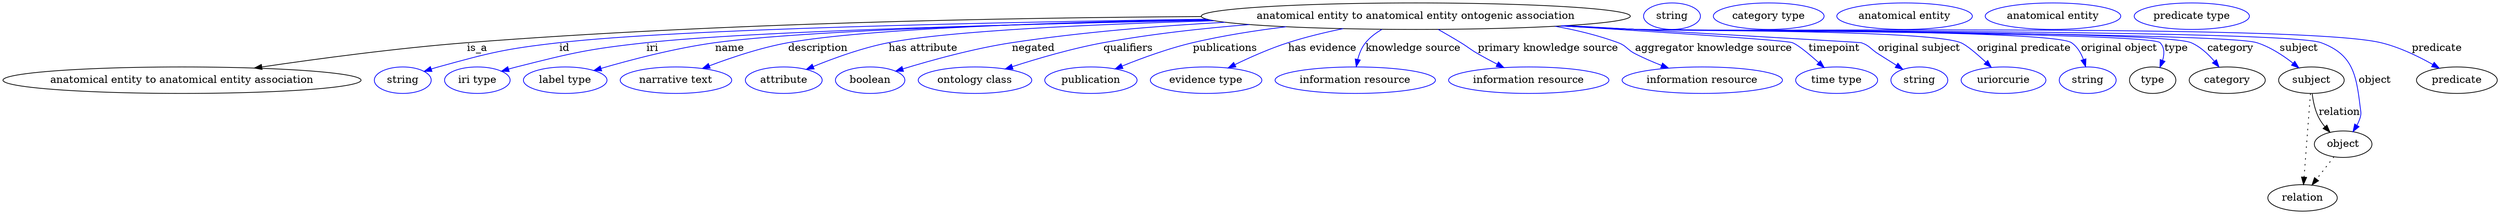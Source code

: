 digraph {
	graph [bb="0,0,3376,283"];
	node [label="\N"];
	"anatomical entity to anatomical entity ontogenic association"	[height=0.5,
		label="anatomical entity to anatomical entity ontogenic association",
		pos="1911.4,265",
		width=8.0701];
	"anatomical entity to anatomical entity association"	[height=0.5,
		pos="242.43,178",
		width=6.7341];
	"anatomical entity to anatomical entity ontogenic association" -> "anatomical entity to anatomical entity association"	[label=is_a,
		lp="642.43,221.5",
		pos="e,340.51,194.5 1620.9,264.47 1360.5,262.9 968.45,255.59 628.43,229 534.3,221.64 427.93,207.42 350.73,196.02"];
	id	[color=blue,
		height=0.5,
		label=string,
		pos="541.43,178",
		width=1.0652];
	"anatomical entity to anatomical entity ontogenic association" -> id	[color=blue,
		label=id,
		lp="760.43,221.5",
		pos="e,570.41,190.01 1628.5,260.91 1341.2,256.78 916.28,247.71 753.43,229 679.56,220.51 661.1,215.79 589.43,196 586.32,195.14 583.12,\
194.18 579.92,193.17",
		style=solid];
	iri	[color=blue,
		height=0.5,
		label="iri type",
		pos="642.43,178",
		width=1.2277];
	"anatomical entity to anatomical entity ontogenic association" -> iri	[color=blue,
		label=iri,
		lp="879.43,221.5",
		pos="e,675.04,190.17 1635.1,259.43 1377.9,254.32 1013.6,244.63 871.43,229 792.32,220.3 772.58,215.53 695.43,196 692,195.13 688.47,194.16 \
684.93,193.14",
		style=solid];
	name	[color=blue,
		height=0.5,
		label="label type",
		pos="761.43,178",
		width=1.5707];
	"anatomical entity to anatomical entity ontogenic association" -> name	[color=blue,
		label=name,
		lp="983.43,221.5",
		pos="e,800.43,191.25 1632.6,259.9 1400.2,255.33 1087.8,246.2 963.43,229 910.2,221.64 850.64,205.95 810.07,194.1",
		style=solid];
	description	[color=blue,
		height=0.5,
		label="narrative text",
		pos="911.43,178",
		width=2.0943];
	"anatomical entity to anatomical entity ontogenic association" -> description	[color=blue,
		label=description,
		lp="1101.9,221.5",
		pos="e,946.75,193.92 1628.7,260.84 1424.3,256.95 1166.5,248.28 1061.4,229 1025.2,222.35 985.66,208.91 956.3,197.64",
		style=solid];
	"has attribute"	[color=blue,
		height=0.5,
		label=attribute,
		pos="1056.4,178",
		width=1.4443];
	"anatomical entity to anatomical entity ontogenic association" -> "has attribute"	[color=blue,
		label="has attribute",
		lp="1244.4,221.5",
		pos="e,1086.8,192.68 1638.3,258.79 1473.3,254.05 1279.5,245.21 1197.4,229 1162.2,222.05 1123.9,208.03 1096.1,196.6",
		style=solid];
	negated	[color=blue,
		height=0.5,
		label=boolean,
		pos="1173.4,178",
		width=1.2999];
	"anatomical entity to anatomical entity ontogenic association" -> negated	[color=blue,
		label=negated,
		lp="1393.4,221.5",
		pos="e,1207.8,190.35 1653,256.72 1561.5,251.7 1458,243.24 1364.4,229 1313.3,221.22 1256,205.22 1217.6,193.4",
		style=solid];
	qualifiers	[color=blue,
		height=0.5,
		label="ontology class",
		pos="1314.4,178",
		width=2.1304];
	"anatomical entity to anatomical entity ontogenic association" -> qualifiers	[color=blue,
		label=qualifiers,
		lp="1521.9,221.5",
		pos="e,1355.4,193.25 1685.9,253.62 1621.7,248.43 1552,240.65 1488.4,229 1446.2,221.27 1399.5,207.56 1365.2,196.45",
		style=solid];
	publications	[color=blue,
		height=0.5,
		label=publication,
		pos="1471.4,178",
		width=1.7332];
	"anatomical entity to anatomical entity ontogenic association" -> publications	[color=blue,
		label=publications,
		lp="1653.4,221.5",
		pos="e,1504.2,193.34 1735.8,250.61 1694,245.52 1649.9,238.54 1609.4,229 1576.5,221.24 1540.6,208.09 1513.7,197.22",
		style=solid];
	"has evidence"	[color=blue,
		height=0.5,
		label="evidence type",
		pos="1627.4,178",
		width=2.0943];
	"anatomical entity to anatomical entity ontogenic association" -> "has evidence"	[color=blue,
		label="has evidence",
		lp="1784.9,221.5",
		pos="e,1657.3,194.68 1813,248.05 1788.4,242.98 1762.2,236.65 1738.4,229 1713.8,221.08 1687.4,209.32 1666.5,199.19",
		style=solid];
	"knowledge source"	[color=blue,
		height=0.5,
		label="information resource",
		pos="1829.4,178",
		width=3.015];
	"anatomical entity to anatomical entity ontogenic association" -> "knowledge source"	[color=blue,
		label="knowledge source",
		lp="1907.9,221.5",
		pos="e,1830.8,196.34 1865.6,247.03 1857.3,242.25 1849.4,236.31 1843.4,229 1838.1,222.52 1834.8,214.16 1832.8,206.15",
		style=solid];
	"primary knowledge source"	[color=blue,
		height=0.5,
		label="information resource",
		pos="2064.4,178",
		width=3.015];
	"anatomical entity to anatomical entity ontogenic association" -> "primary knowledge source"	[color=blue,
		label="primary knowledge source",
		lp="2090.4,221.5",
		pos="e,2030.7,195.19 1941.7,247.07 1951.6,241.44 1962.5,235.06 1972.4,229 1982.8,222.63 1984.9,220.1 1995.4,214 2003.8,209.16 2012.9,\
204.28 2021.7,199.76",
		style=solid];
	"aggregator knowledge source"	[color=blue,
		height=0.5,
		label="information resource",
		pos="2299.4,178",
		width=3.015];
	"anatomical entity to anatomical entity ontogenic association" -> "aggregator knowledge source"	[color=blue,
		label="aggregator knowledge source",
		lp="2314.9,221.5",
		pos="e,2253.7,194.43 2100.2,251.27 2129.3,246.07 2158.5,238.89 2185.4,229 2196.9,224.79 2197.6,219.55 2208.4,214 2219.7,208.22 2232.2,\
202.83 2244.2,198.09",
		style=solid];
	timepoint	[color=blue,
		height=0.5,
		label="time type",
		pos="2481.4,178",
		width=1.5346];
	"anatomical entity to anatomical entity ontogenic association" -> timepoint	[color=blue,
		label=timepoint,
		lp="2478.4,221.5",
		pos="e,2464.5,195.15 2109.6,251.79 2249.7,242.94 2413.9,232.01 2421.4,229 2429.3,225.82 2444,213.68 2456.8,202.16",
		style=solid];
	"original subject"	[color=blue,
		height=0.5,
		label=string,
		pos="2593.4,178",
		width=1.0652];
	"anatomical entity to anatomical entity ontogenic association" -> "original subject"	[color=blue,
		label="original subject",
		lp="2593.4,221.5",
		pos="e,2571.3,192.7 2117.8,252.33 2291.5,242.46 2512,229.79 2514.4,229 2526,225.18 2527.1,220.57 2537.4,214 2545.6,208.79 2554.5,203.21 \
2562.7,198.07",
		style=solid];
	"original predicate"	[color=blue,
		height=0.5,
		label=uriorcurie,
		pos="2707.4,178",
		width=1.5887];
	"anatomical entity to anatomical entity ontogenic association" -> "original predicate"	[color=blue,
		label="original predicate",
		lp="2734.9,221.5",
		pos="e,2690.9,195.47 2114.3,252.07 2146.8,250.29 2180,248.53 2211.4,247 2260.1,244.62 2604.1,246.9 2649.4,229 2657.2,225.95 2671.2,213.95 \
2683.5,202.47",
		style=solid];
	"original object"	[color=blue,
		height=0.5,
		label=string,
		pos="2821.4,178",
		width=1.0652];
	"anatomical entity to anatomical entity ontogenic association" -> "original object"	[color=blue,
		label="original object",
		lp="2863.9,221.5",
		pos="e,2818.6,196.41 2111.5,251.94 2144.9,250.13 2179.1,248.41 2211.4,247 2244.1,245.58 2772.3,247.28 2799.4,229 2807.3,223.68 2812.4,\
214.86 2815.7,206.09",
		style=solid];
	type	[height=0.5,
		pos="2909.4,178",
		width=0.86659];
	"anatomical entity to anatomical entity ontogenic association" -> type	[color=blue,
		label=type,
		lp="2941.4,221.5",
		pos="e,2919.3,195.5 2110.3,251.86 2144,250.05 2178.7,248.34 2211.4,247 2231.1,246.19 2905.7,243.09 2919.4,229 2925.6,222.64 2925.4,213.6 \
2922.9,204.94",
		style=solid];
	category	[height=0.5,
		pos="3010.4,178",
		width=1.4263];
	"anatomical entity to anatomical entity ontogenic association" -> category	[color=blue,
		label=category,
		lp="3014.9,221.5",
		pos="e,2999.3,195.82 2109.9,251.84 2143.7,250.03 2178.6,248.32 2211.4,247 2253.1,245.32 2923.2,245.6 2961.4,229 2973.8,223.63 2984.6,\
213.52 2993,203.79",
		style=solid];
	subject	[height=0.5,
		pos="3124.4,178",
		width=1.2277];
	"anatomical entity to anatomical entity ontogenic association" -> subject	[color=blue,
		label=subject,
		lp="3107.4,221.5",
		pos="e,3107.4,194.72 2109.5,251.79 2143.5,249.98 2178.5,248.29 2211.4,247 2258,245.18 3006,243.13 3050.4,229 3068.4,223.28 3086,211.69 \
3099.6,201.11",
		style=solid];
	object	[height=0.5,
		pos="3167.4,91",
		width=1.0832];
	"anatomical entity to anatomical entity ontogenic association" -> object	[color=blue,
		label=object,
		lp="3210.4,178",
		pos="e,3180.8,108.09 2108.7,251.78 2142.9,249.95 2178.2,248.26 2211.4,247 2262.8,245.04 3089.2,246.87 3137.4,229 3179.9,213.28 3185.1,\
186.96 3190.4,142 3191.2,135.38 3192.3,133.39 3190.4,127 3189.4,123.55 3187.9,120.13 3186.2,116.85",
		style=solid];
	predicate	[height=0.5,
		pos="3321.4,178",
		width=1.5165];
	"anatomical entity to anatomical entity ontogenic association" -> predicate	[color=blue,
		label=predicate,
		lp="3294.4,221.5",
		pos="e,3297.6,194.29 2108.3,251.75 2142.6,249.93 2178.1,248.24 2211.4,247 2323.3,242.83 3109.6,255.05 3218.4,229 3243.3,223.05 3269.2,\
210.46 3288.8,199.4",
		style=solid];
	association_type	[color=blue,
		height=0.5,
		label=string,
		pos="2258.4,265",
		width=1.0652];
	association_category	[color=blue,
		height=0.5,
		label="category type",
		pos="2389.4,265",
		width=2.0762];
	subject -> object	[label=relation,
		lp="3162.4,134.5",
		pos="e,3149.5,107.23 3125.5,159.55 3126.7,149.57 3129.2,137.07 3134.4,127 3136.7,122.68 3139.6,118.52 3142.8,114.66"];
	relation	[height=0.5,
		pos="3112.4,18",
		width=1.2999];
	subject -> relation	[pos="e,3113.7,36.188 3123.1,159.79 3121,132.48 3117,78.994 3114.5,46.38",
		style=dotted];
	"anatomical entity to anatomical entity ontogenic association_subject"	[color=blue,
		height=0.5,
		label="anatomical entity",
		pos="2573.4,265",
		width=2.5456];
	object -> relation	[pos="e,3125.2,35.54 3154.9,73.889 3148,64.939 3139.2,53.617 3131.5,43.584",
		style=dotted];
	"anatomical entity to anatomical entity ontogenic association_object"	[color=blue,
		height=0.5,
		label="anatomical entity",
		pos="2774.4,265",
		width=2.5456];
	"anatomical entity to anatomical entity ontogenic association_predicate"	[color=blue,
		height=0.5,
		label="predicate type",
		pos="2962.4,265",
		width=2.1665];
}

